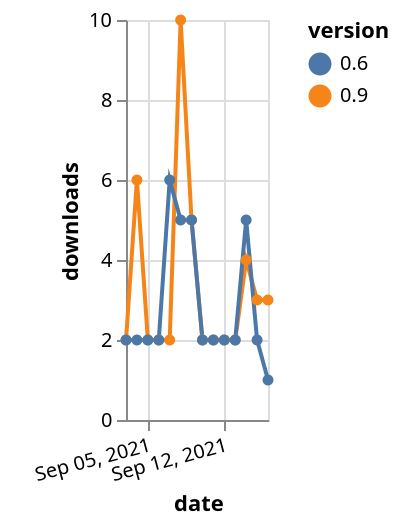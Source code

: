 {"$schema": "https://vega.github.io/schema/vega-lite/v5.json", "description": "A simple bar chart with embedded data.", "data": {"values": [{"date": "2021-09-03", "total": 3253, "delta": 2, "version": "0.9"}, {"date": "2021-09-04", "total": 3259, "delta": 6, "version": "0.9"}, {"date": "2021-09-05", "total": 3261, "delta": 2, "version": "0.9"}, {"date": "2021-09-06", "total": 3263, "delta": 2, "version": "0.9"}, {"date": "2021-09-07", "total": 3265, "delta": 2, "version": "0.9"}, {"date": "2021-09-08", "total": 3275, "delta": 10, "version": "0.9"}, {"date": "2021-09-09", "total": 3280, "delta": 5, "version": "0.9"}, {"date": "2021-09-10", "total": 3282, "delta": 2, "version": "0.9"}, {"date": "2021-09-11", "total": 3284, "delta": 2, "version": "0.9"}, {"date": "2021-09-12", "total": 3286, "delta": 2, "version": "0.9"}, {"date": "2021-09-13", "total": 3288, "delta": 2, "version": "0.9"}, {"date": "2021-09-14", "total": 3292, "delta": 4, "version": "0.9"}, {"date": "2021-09-15", "total": 3295, "delta": 3, "version": "0.9"}, {"date": "2021-09-16", "total": 3298, "delta": 3, "version": "0.9"}, {"date": "2021-09-03", "total": 3639, "delta": 2, "version": "0.6"}, {"date": "2021-09-04", "total": 3641, "delta": 2, "version": "0.6"}, {"date": "2021-09-05", "total": 3643, "delta": 2, "version": "0.6"}, {"date": "2021-09-06", "total": 3645, "delta": 2, "version": "0.6"}, {"date": "2021-09-07", "total": 3651, "delta": 6, "version": "0.6"}, {"date": "2021-09-08", "total": 3656, "delta": 5, "version": "0.6"}, {"date": "2021-09-09", "total": 3661, "delta": 5, "version": "0.6"}, {"date": "2021-09-10", "total": 3663, "delta": 2, "version": "0.6"}, {"date": "2021-09-11", "total": 3665, "delta": 2, "version": "0.6"}, {"date": "2021-09-12", "total": 3667, "delta": 2, "version": "0.6"}, {"date": "2021-09-13", "total": 3669, "delta": 2, "version": "0.6"}, {"date": "2021-09-14", "total": 3674, "delta": 5, "version": "0.6"}, {"date": "2021-09-15", "total": 3676, "delta": 2, "version": "0.6"}, {"date": "2021-09-16", "total": 3677, "delta": 1, "version": "0.6"}]}, "width": "container", "mark": {"type": "line", "point": {"filled": true}}, "encoding": {"x": {"field": "date", "type": "temporal", "timeUnit": "yearmonthdate", "title": "date", "axis": {"labelAngle": -15}}, "y": {"field": "delta", "type": "quantitative", "title": "downloads"}, "color": {"field": "version", "type": "nominal"}, "tooltip": {"field": "delta"}}}